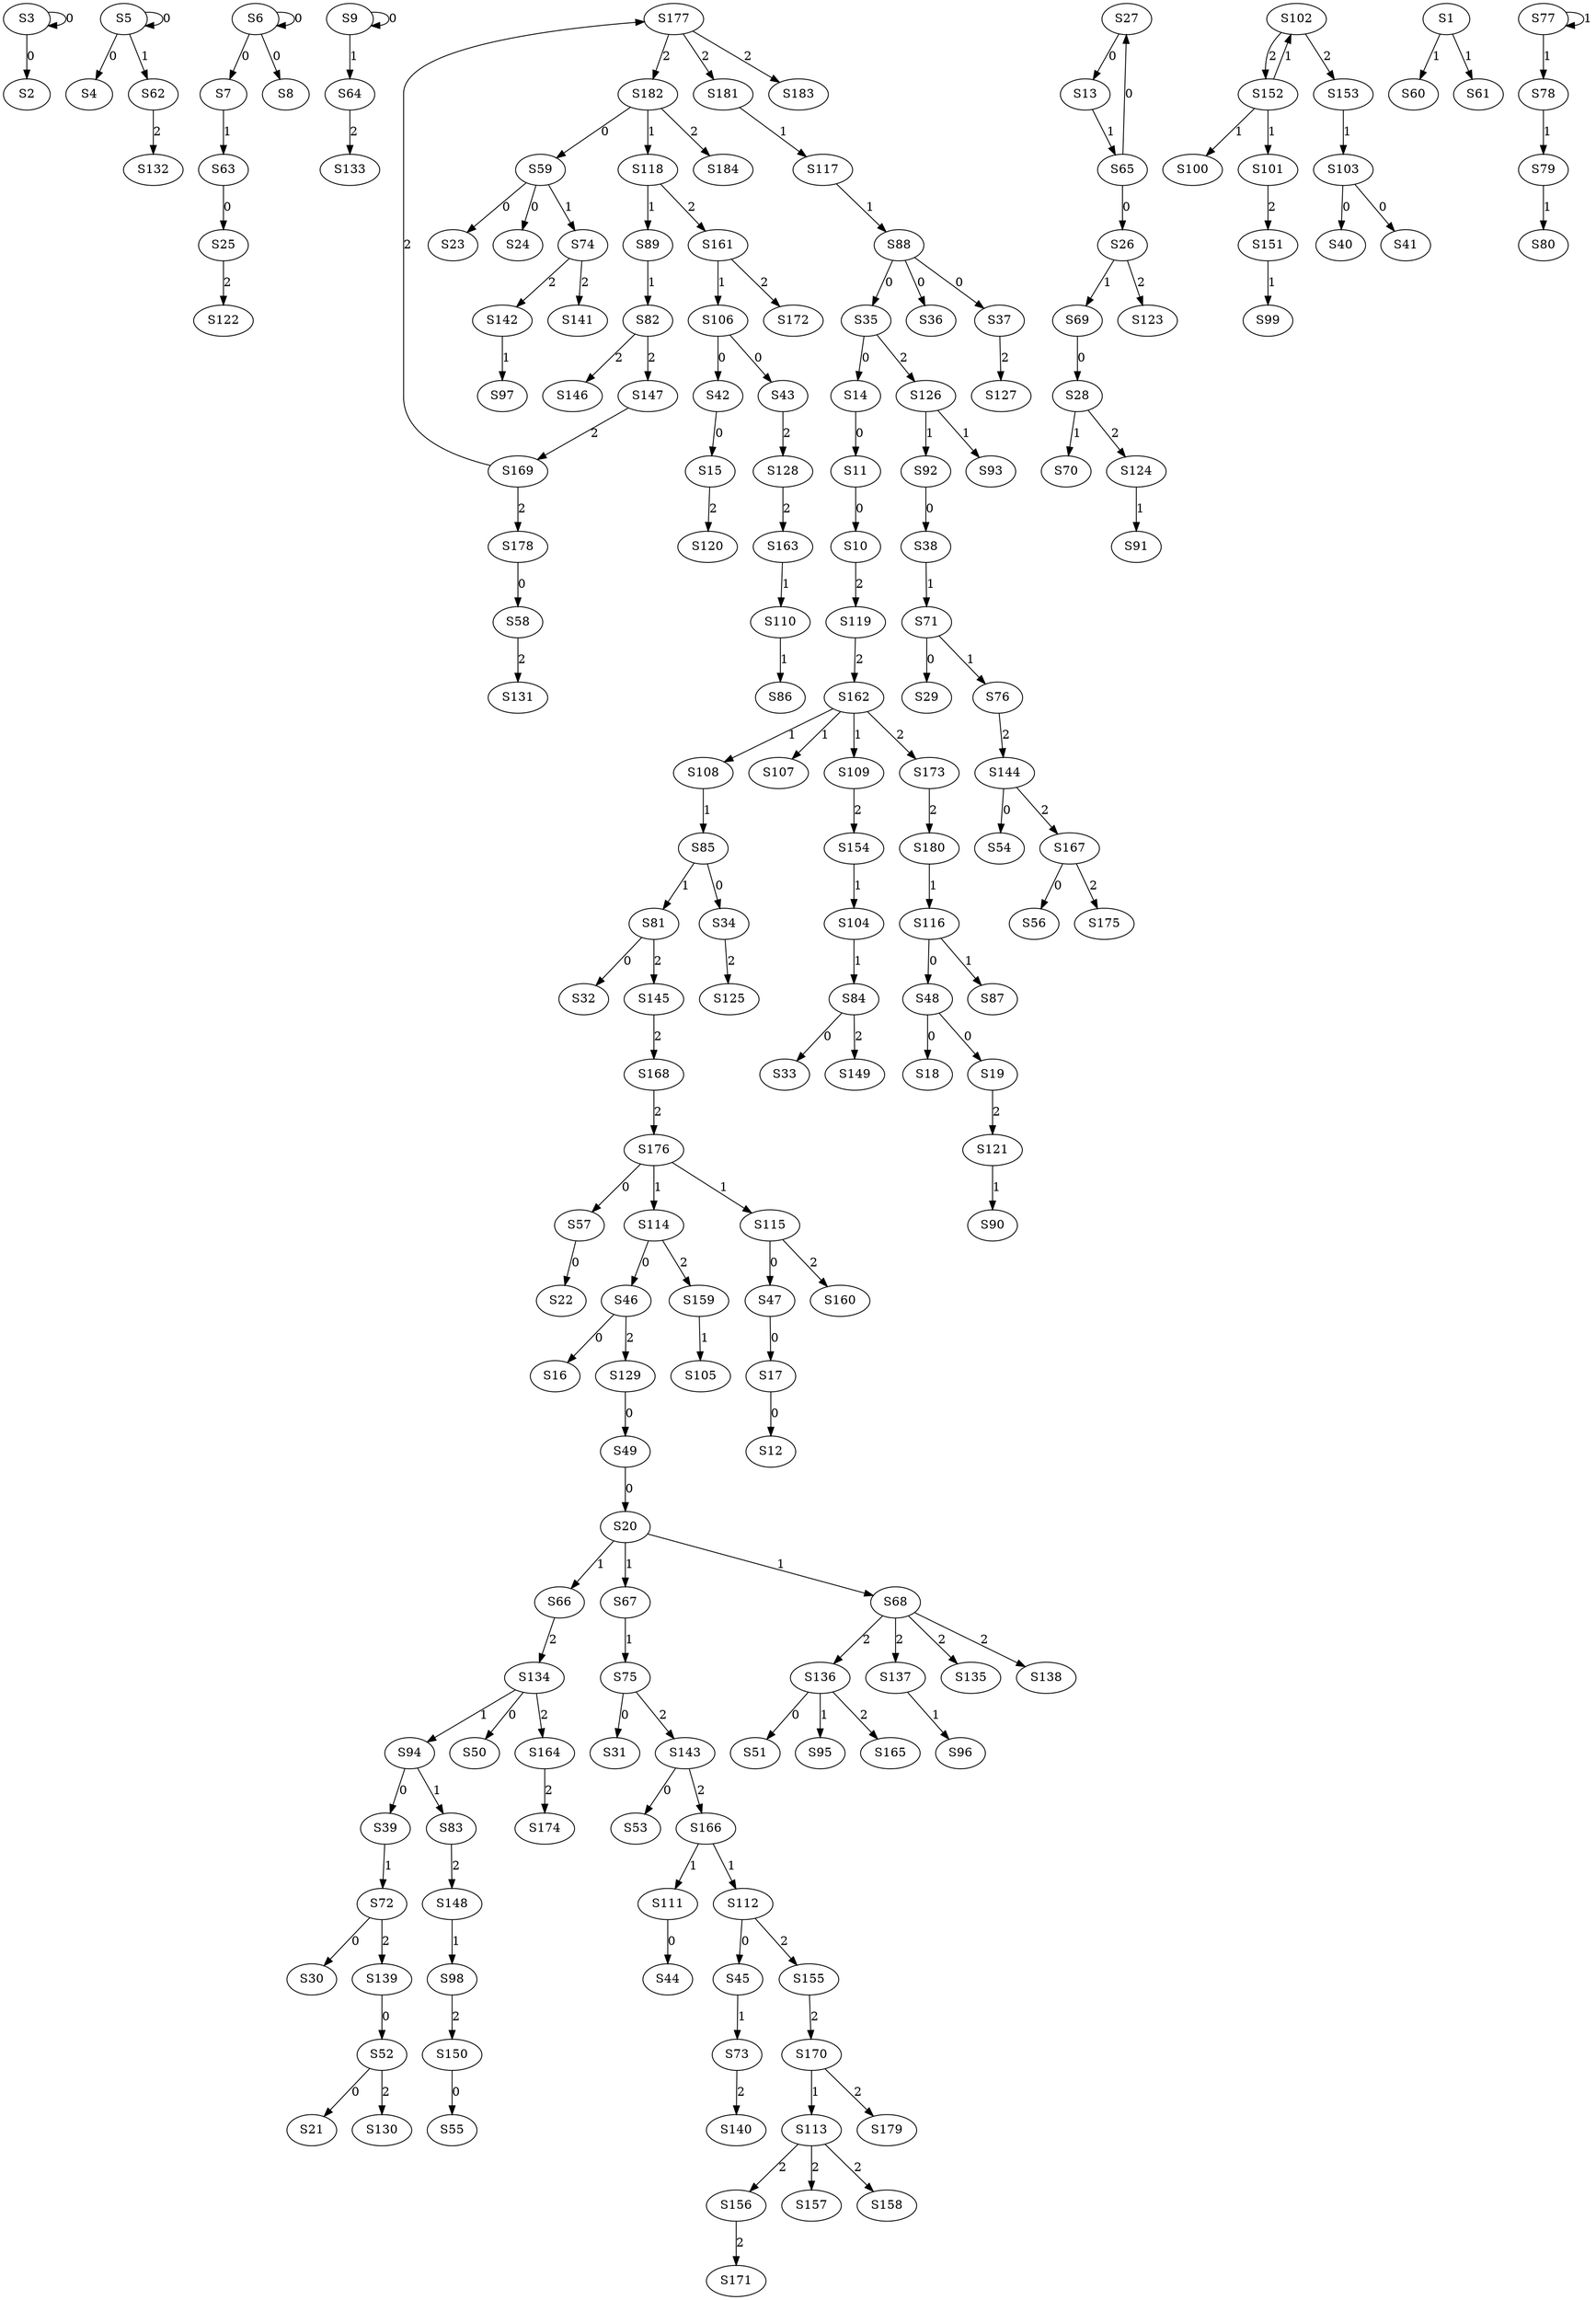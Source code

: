strict digraph {
	S3 -> S2 [ label = 0 ];
	S3 -> S3 [ label = 0 ];
	S5 -> S4 [ label = 0 ];
	S5 -> S5 [ label = 0 ];
	S6 -> S6 [ label = 0 ];
	S6 -> S7 [ label = 0 ];
	S6 -> S8 [ label = 0 ];
	S9 -> S9 [ label = 0 ];
	S11 -> S10 [ label = 0 ];
	S14 -> S11 [ label = 0 ];
	S17 -> S12 [ label = 0 ];
	S27 -> S13 [ label = 0 ];
	S35 -> S14 [ label = 0 ];
	S42 -> S15 [ label = 0 ];
	S46 -> S16 [ label = 0 ];
	S47 -> S17 [ label = 0 ];
	S48 -> S18 [ label = 0 ];
	S48 -> S19 [ label = 0 ];
	S49 -> S20 [ label = 0 ];
	S52 -> S21 [ label = 0 ];
	S57 -> S22 [ label = 0 ];
	S59 -> S23 [ label = 0 ];
	S59 -> S24 [ label = 0 ];
	S63 -> S25 [ label = 0 ];
	S65 -> S26 [ label = 0 ];
	S65 -> S27 [ label = 0 ];
	S69 -> S28 [ label = 0 ];
	S71 -> S29 [ label = 0 ];
	S72 -> S30 [ label = 0 ];
	S75 -> S31 [ label = 0 ];
	S81 -> S32 [ label = 0 ];
	S84 -> S33 [ label = 0 ];
	S85 -> S34 [ label = 0 ];
	S88 -> S35 [ label = 0 ];
	S88 -> S36 [ label = 0 ];
	S88 -> S37 [ label = 0 ];
	S92 -> S38 [ label = 0 ];
	S94 -> S39 [ label = 0 ];
	S103 -> S40 [ label = 0 ];
	S103 -> S41 [ label = 0 ];
	S106 -> S42 [ label = 0 ];
	S106 -> S43 [ label = 0 ];
	S111 -> S44 [ label = 0 ];
	S112 -> S45 [ label = 0 ];
	S114 -> S46 [ label = 0 ];
	S115 -> S47 [ label = 0 ];
	S116 -> S48 [ label = 0 ];
	S129 -> S49 [ label = 0 ];
	S134 -> S50 [ label = 0 ];
	S136 -> S51 [ label = 0 ];
	S139 -> S52 [ label = 0 ];
	S143 -> S53 [ label = 0 ];
	S144 -> S54 [ label = 0 ];
	S150 -> S55 [ label = 0 ];
	S167 -> S56 [ label = 0 ];
	S176 -> S57 [ label = 0 ];
	S178 -> S58 [ label = 0 ];
	S182 -> S59 [ label = 0 ];
	S1 -> S60 [ label = 1 ];
	S1 -> S61 [ label = 1 ];
	S5 -> S62 [ label = 1 ];
	S7 -> S63 [ label = 1 ];
	S9 -> S64 [ label = 1 ];
	S13 -> S65 [ label = 1 ];
	S20 -> S66 [ label = 1 ];
	S20 -> S67 [ label = 1 ];
	S20 -> S68 [ label = 1 ];
	S26 -> S69 [ label = 1 ];
	S28 -> S70 [ label = 1 ];
	S38 -> S71 [ label = 1 ];
	S39 -> S72 [ label = 1 ];
	S45 -> S73 [ label = 1 ];
	S59 -> S74 [ label = 1 ];
	S67 -> S75 [ label = 1 ];
	S71 -> S76 [ label = 1 ];
	S77 -> S77 [ label = 1 ];
	S77 -> S78 [ label = 1 ];
	S78 -> S79 [ label = 1 ];
	S79 -> S80 [ label = 1 ];
	S85 -> S81 [ label = 1 ];
	S89 -> S82 [ label = 1 ];
	S94 -> S83 [ label = 1 ];
	S104 -> S84 [ label = 1 ];
	S108 -> S85 [ label = 1 ];
	S110 -> S86 [ label = 1 ];
	S116 -> S87 [ label = 1 ];
	S117 -> S88 [ label = 1 ];
	S118 -> S89 [ label = 1 ];
	S121 -> S90 [ label = 1 ];
	S124 -> S91 [ label = 1 ];
	S126 -> S92 [ label = 1 ];
	S126 -> S93 [ label = 1 ];
	S134 -> S94 [ label = 1 ];
	S136 -> S95 [ label = 1 ];
	S137 -> S96 [ label = 1 ];
	S142 -> S97 [ label = 1 ];
	S148 -> S98 [ label = 1 ];
	S151 -> S99 [ label = 1 ];
	S152 -> S100 [ label = 1 ];
	S152 -> S101 [ label = 1 ];
	S152 -> S102 [ label = 1 ];
	S153 -> S103 [ label = 1 ];
	S154 -> S104 [ label = 1 ];
	S159 -> S105 [ label = 1 ];
	S161 -> S106 [ label = 1 ];
	S162 -> S107 [ label = 1 ];
	S162 -> S108 [ label = 1 ];
	S162 -> S109 [ label = 1 ];
	S163 -> S110 [ label = 1 ];
	S166 -> S111 [ label = 1 ];
	S166 -> S112 [ label = 1 ];
	S170 -> S113 [ label = 1 ];
	S176 -> S114 [ label = 1 ];
	S176 -> S115 [ label = 1 ];
	S180 -> S116 [ label = 1 ];
	S181 -> S117 [ label = 1 ];
	S182 -> S118 [ label = 1 ];
	S10 -> S119 [ label = 2 ];
	S15 -> S120 [ label = 2 ];
	S19 -> S121 [ label = 2 ];
	S25 -> S122 [ label = 2 ];
	S26 -> S123 [ label = 2 ];
	S28 -> S124 [ label = 2 ];
	S34 -> S125 [ label = 2 ];
	S35 -> S126 [ label = 2 ];
	S37 -> S127 [ label = 2 ];
	S43 -> S128 [ label = 2 ];
	S46 -> S129 [ label = 2 ];
	S52 -> S130 [ label = 2 ];
	S58 -> S131 [ label = 2 ];
	S62 -> S132 [ label = 2 ];
	S64 -> S133 [ label = 2 ];
	S66 -> S134 [ label = 2 ];
	S68 -> S135 [ label = 2 ];
	S68 -> S136 [ label = 2 ];
	S68 -> S137 [ label = 2 ];
	S68 -> S138 [ label = 2 ];
	S72 -> S139 [ label = 2 ];
	S73 -> S140 [ label = 2 ];
	S74 -> S141 [ label = 2 ];
	S74 -> S142 [ label = 2 ];
	S75 -> S143 [ label = 2 ];
	S76 -> S144 [ label = 2 ];
	S81 -> S145 [ label = 2 ];
	S82 -> S146 [ label = 2 ];
	S82 -> S147 [ label = 2 ];
	S83 -> S148 [ label = 2 ];
	S84 -> S149 [ label = 2 ];
	S98 -> S150 [ label = 2 ];
	S101 -> S151 [ label = 2 ];
	S102 -> S152 [ label = 2 ];
	S102 -> S153 [ label = 2 ];
	S109 -> S154 [ label = 2 ];
	S112 -> S155 [ label = 2 ];
	S113 -> S156 [ label = 2 ];
	S113 -> S157 [ label = 2 ];
	S113 -> S158 [ label = 2 ];
	S114 -> S159 [ label = 2 ];
	S115 -> S160 [ label = 2 ];
	S118 -> S161 [ label = 2 ];
	S119 -> S162 [ label = 2 ];
	S128 -> S163 [ label = 2 ];
	S134 -> S164 [ label = 2 ];
	S136 -> S165 [ label = 2 ];
	S143 -> S166 [ label = 2 ];
	S144 -> S167 [ label = 2 ];
	S145 -> S168 [ label = 2 ];
	S147 -> S169 [ label = 2 ];
	S155 -> S170 [ label = 2 ];
	S156 -> S171 [ label = 2 ];
	S161 -> S172 [ label = 2 ];
	S162 -> S173 [ label = 2 ];
	S164 -> S174 [ label = 2 ];
	S167 -> S175 [ label = 2 ];
	S168 -> S176 [ label = 2 ];
	S169 -> S177 [ label = 2 ];
	S169 -> S178 [ label = 2 ];
	S170 -> S179 [ label = 2 ];
	S173 -> S180 [ label = 2 ];
	S177 -> S181 [ label = 2 ];
	S177 -> S182 [ label = 2 ];
	S177 -> S183 [ label = 2 ];
	S182 -> S184 [ label = 2 ];
}